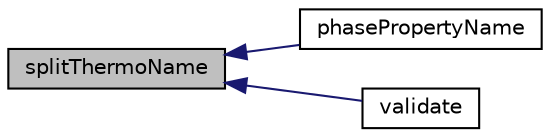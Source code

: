 digraph "splitThermoName"
{
  bgcolor="transparent";
  edge [fontname="Helvetica",fontsize="10",labelfontname="Helvetica",labelfontsize="10"];
  node [fontname="Helvetica",fontsize="10",shape=record];
  rankdir="LR";
  Node1 [label="splitThermoName",height=0.2,width=0.4,color="black", fillcolor="grey75", style="filled", fontcolor="black"];
  Node1 -> Node2 [dir="back",color="midnightblue",fontsize="10",style="solid",fontname="Helvetica"];
  Node2 [label="phasePropertyName",height=0.2,width=0.4,color="black",URL="$a00120.html#a802f866867bfc36b576e591e0c85d220"];
  Node1 -> Node3 [dir="back",color="midnightblue",fontsize="10",style="solid",fontname="Helvetica"];
  Node3 [label="validate",height=0.2,width=0.4,color="black",URL="$a00120.html#aa773992eae9272be25f32d48b0aee17e",tooltip="Check that the thermodynamics package is consistent. "];
}
